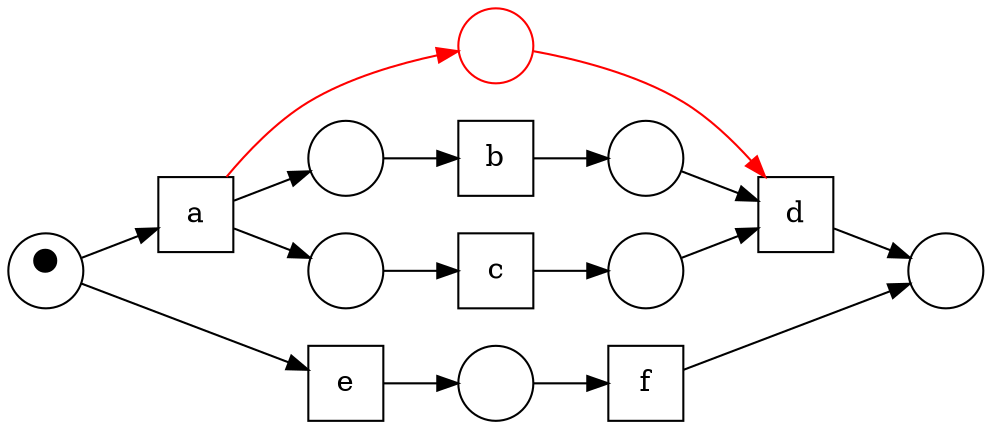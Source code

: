 digraph G {
    rankdir=LR;
    subgraph place {
        node [shape=circle,fixedsize=true,label=" "];
        i [label="&bull;", fontsize=40];
        p6 [color=red];
        o; p1; p2; p3; p4; p5; 
        
    }
    subgraph transitions {
        node [shape=rect,height=.5,width=.5];
        a; b; c; d; e; f;
    }

    i -> a -> p1 -> b -> p3 -> d -> o;
    a -> p2 -> c -> p4 -> d;
    i -> e; f->o;
    e -> p5 -> f [weight=2];

    a -> p6 -> d [color=red];

   {rank=same;p5;p6;b;c;}

}